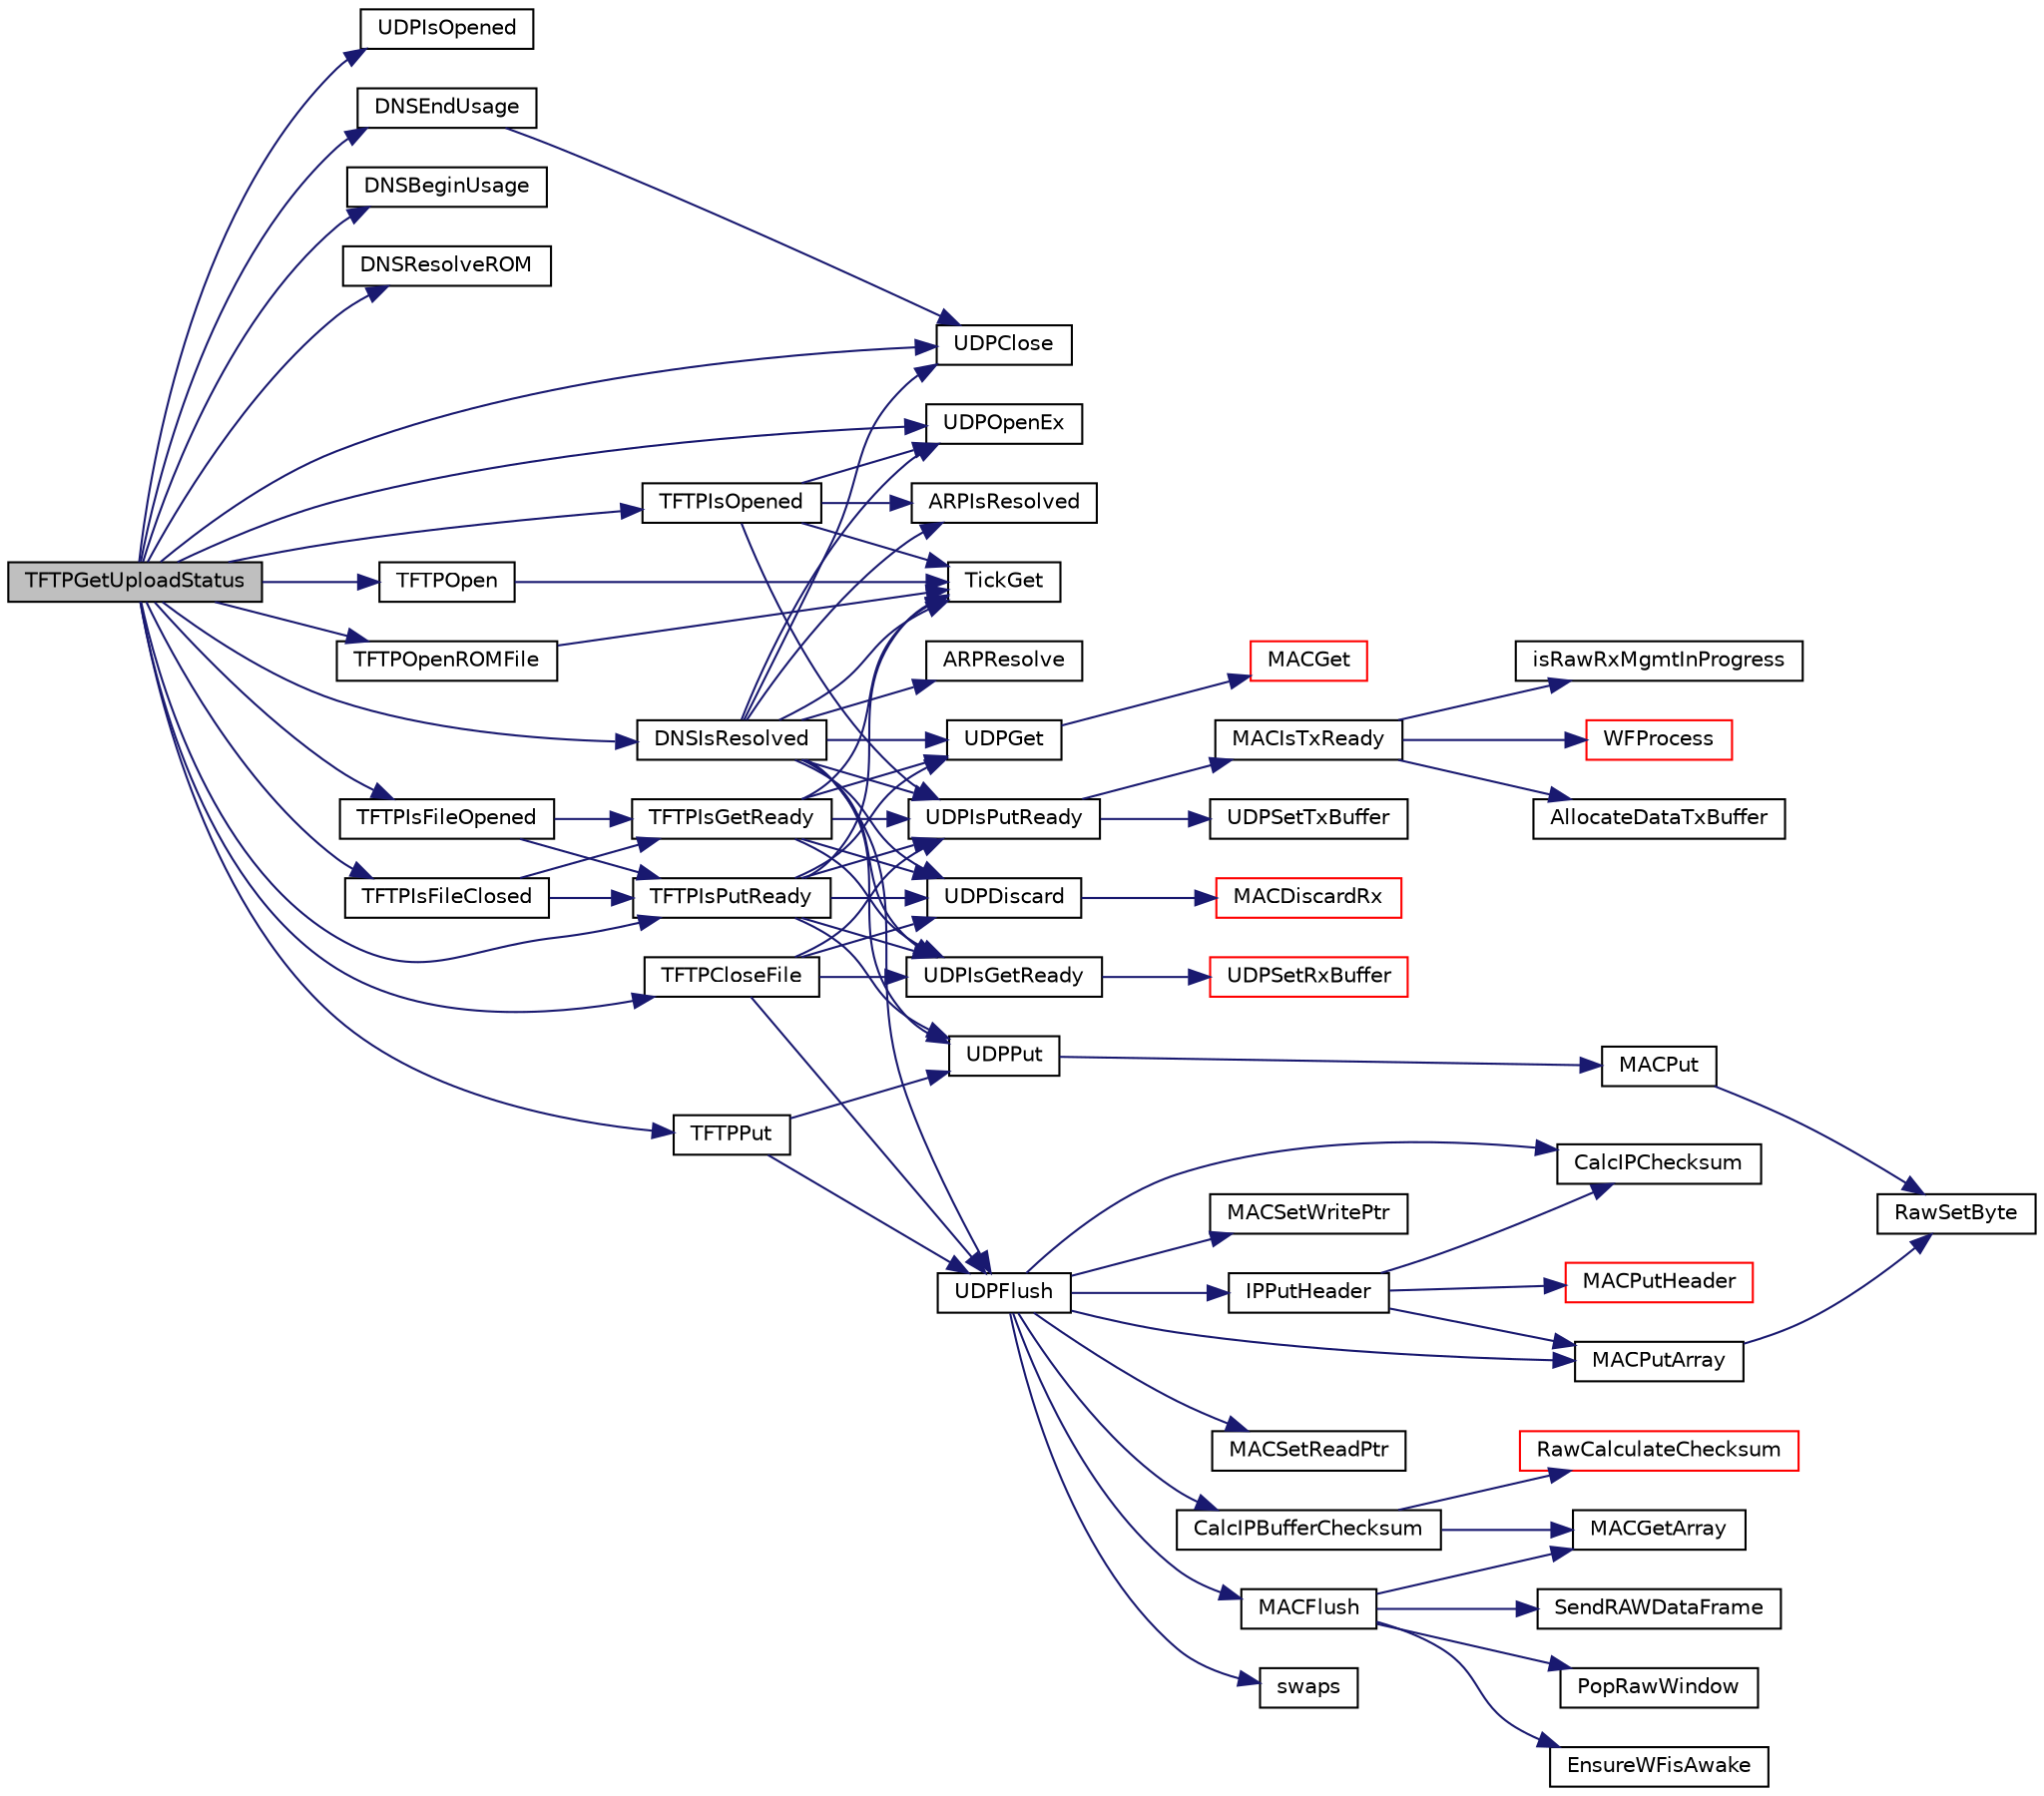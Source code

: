 digraph "TFTPGetUploadStatus"
{
  edge [fontname="Helvetica",fontsize="10",labelfontname="Helvetica",labelfontsize="10"];
  node [fontname="Helvetica",fontsize="10",shape=record];
  rankdir="LR";
  Node1 [label="TFTPGetUploadStatus",height=0.2,width=0.4,color="black", fillcolor="grey75", style="filled", fontcolor="black"];
  Node1 -> Node2 [color="midnightblue",fontsize="10",style="solid",fontname="Helvetica"];
  Node2 [label="UDPIsOpened",height=0.2,width=0.4,color="black", fillcolor="white", style="filled",URL="$_u_d_p_8h.html#a404d970c5f846e2a0459cf094232ad4c"];
  Node1 -> Node3 [color="midnightblue",fontsize="10",style="solid",fontname="Helvetica"];
  Node3 [label="UDPOpenEx",height=0.2,width=0.4,color="black", fillcolor="white", style="filled",URL="$_u_d_p_8h.html#ae5069afb0cda35b9a306dcb37f222822"];
  Node1 -> Node4 [color="midnightblue",fontsize="10",style="solid",fontname="Helvetica"];
  Node4 [label="DNSBeginUsage",height=0.2,width=0.4,color="black", fillcolor="white", style="filled",URL="$_d_n_s_8h.html#a6d90f550f52f1e548b4db225a844e7e3"];
  Node1 -> Node5 [color="midnightblue",fontsize="10",style="solid",fontname="Helvetica"];
  Node5 [label="DNSResolveROM",height=0.2,width=0.4,color="black", fillcolor="white", style="filled",URL="$_d_n_s_8h.html#af437c76bc5d24f46a06064cfaef1c84a"];
  Node1 -> Node6 [color="midnightblue",fontsize="10",style="solid",fontname="Helvetica"];
  Node6 [label="DNSIsResolved",height=0.2,width=0.4,color="black", fillcolor="white", style="filled",URL="$_d_n_s_8h.html#a7568a1a127a88a9b1aa4d34abbd19b53"];
  Node6 -> Node7 [color="midnightblue",fontsize="10",style="solid",fontname="Helvetica"];
  Node7 [label="ARPResolve",height=0.2,width=0.4,color="black", fillcolor="white", style="filled",URL="$_a_r_p_8h.html#aa58da534afc0a0b8d9c87d7ec6a7c599"];
  Node6 -> Node8 [color="midnightblue",fontsize="10",style="solid",fontname="Helvetica"];
  Node8 [label="TickGet",height=0.2,width=0.4,color="black", fillcolor="white", style="filled",URL="$_tick_8h.html#a035d1d3f8afdca7abedf588ee1b20af0"];
  Node6 -> Node9 [color="midnightblue",fontsize="10",style="solid",fontname="Helvetica"];
  Node9 [label="ARPIsResolved",height=0.2,width=0.4,color="black", fillcolor="white", style="filled",URL="$_a_r_p_8h.html#ab6db95d6f77786a0e13c0bda086c958a"];
  Node6 -> Node3 [color="midnightblue",fontsize="10",style="solid",fontname="Helvetica"];
  Node6 -> Node10 [color="midnightblue",fontsize="10",style="solid",fontname="Helvetica"];
  Node10 [label="UDPIsPutReady",height=0.2,width=0.4,color="black", fillcolor="white", style="filled",URL="$_u_d_p_8h.html#a8a80f5aa86eba6a6b09cb1a0eb7f01cb"];
  Node10 -> Node11 [color="midnightblue",fontsize="10",style="solid",fontname="Helvetica"];
  Node11 [label="MACIsTxReady",height=0.2,width=0.4,color="black", fillcolor="white", style="filled",URL="$_m_a_c_8h.html#a99937ac52db1a95f86ca59779640bcbe"];
  Node11 -> Node12 [color="midnightblue",fontsize="10",style="solid",fontname="Helvetica"];
  Node12 [label="isRawRxMgmtInProgress",height=0.2,width=0.4,color="black", fillcolor="white", style="filled",URL="$_w_f_mac_8c.html#aa0566405da4973f3c579dbc046af0848"];
  Node11 -> Node13 [color="midnightblue",fontsize="10",style="solid",fontname="Helvetica"];
  Node13 [label="WFProcess",height=0.2,width=0.4,color="red", fillcolor="white", style="filled",URL="$_w_f_api_8h.html#ab40c33ce57709d716eea07a0a76b16dd"];
  Node11 -> Node14 [color="midnightblue",fontsize="10",style="solid",fontname="Helvetica"];
  Node14 [label="AllocateDataTxBuffer",height=0.2,width=0.4,color="black", fillcolor="white", style="filled",URL="$_w_f_raw_8h.html#a7516a7177c1b9a843d543c57c4192af5"];
  Node10 -> Node15 [color="midnightblue",fontsize="10",style="solid",fontname="Helvetica"];
  Node15 [label="UDPSetTxBuffer",height=0.2,width=0.4,color="black", fillcolor="white", style="filled",URL="$_u_d_p_8c.html#a7cf79fb1794e17d66e3e960dba97097b"];
  Node6 -> Node16 [color="midnightblue",fontsize="10",style="solid",fontname="Helvetica"];
  Node16 [label="UDPPut",height=0.2,width=0.4,color="black", fillcolor="white", style="filled",URL="$_u_d_p_8h.html#aa31511e0818a730f9a335d2349081d94"];
  Node16 -> Node17 [color="midnightblue",fontsize="10",style="solid",fontname="Helvetica"];
  Node17 [label="MACPut",height=0.2,width=0.4,color="black", fillcolor="white", style="filled",URL="$_m_a_c_8h.html#a9a1910d847af55acbfd90ef175be44b9"];
  Node17 -> Node18 [color="midnightblue",fontsize="10",style="solid",fontname="Helvetica"];
  Node18 [label="RawSetByte",height=0.2,width=0.4,color="black", fillcolor="white", style="filled",URL="$_w_f_raw_8h.html#a080df0a533459a28bfccb89781df5e3a"];
  Node6 -> Node19 [color="midnightblue",fontsize="10",style="solid",fontname="Helvetica"];
  Node19 [label="UDPFlush",height=0.2,width=0.4,color="black", fillcolor="white", style="filled",URL="$_u_d_p_8h.html#a6a60054cd55ad4d0e70b78f8083a39bd"];
  Node19 -> Node20 [color="midnightblue",fontsize="10",style="solid",fontname="Helvetica"];
  Node20 [label="swaps",height=0.2,width=0.4,color="black", fillcolor="white", style="filled",URL="$_helpers_8h.html#add09104747ab0b189bcd8137ab2458ea"];
  Node19 -> Node21 [color="midnightblue",fontsize="10",style="solid",fontname="Helvetica"];
  Node21 [label="CalcIPChecksum",height=0.2,width=0.4,color="black", fillcolor="white", style="filled",URL="$_helpers_8h.html#a9274752ec58a3cc6b2a9518a6e417fc3"];
  Node19 -> Node22 [color="midnightblue",fontsize="10",style="solid",fontname="Helvetica"];
  Node22 [label="MACSetWritePtr",height=0.2,width=0.4,color="black", fillcolor="white", style="filled",URL="$_m_a_c_8h.html#a76abcd85736be75ac9dee35b573bb90d"];
  Node19 -> Node23 [color="midnightblue",fontsize="10",style="solid",fontname="Helvetica"];
  Node23 [label="IPPutHeader",height=0.2,width=0.4,color="black", fillcolor="white", style="filled",URL="$_i_p_8h.html#ad3bcc7a7c328bc6435c97646a25d21f0"];
  Node23 -> Node21 [color="midnightblue",fontsize="10",style="solid",fontname="Helvetica"];
  Node23 -> Node24 [color="midnightblue",fontsize="10",style="solid",fontname="Helvetica"];
  Node24 [label="MACPutHeader",height=0.2,width=0.4,color="red", fillcolor="white", style="filled",URL="$_m_a_c_8h.html#af507be7571c519d47045cc4254f7ff54"];
  Node23 -> Node25 [color="midnightblue",fontsize="10",style="solid",fontname="Helvetica"];
  Node25 [label="MACPutArray",height=0.2,width=0.4,color="black", fillcolor="white", style="filled",URL="$_m_a_c_8h.html#a87a779bb5e5f2c7ffc444f52d696efa2"];
  Node25 -> Node18 [color="midnightblue",fontsize="10",style="solid",fontname="Helvetica"];
  Node19 -> Node25 [color="midnightblue",fontsize="10",style="solid",fontname="Helvetica"];
  Node19 -> Node26 [color="midnightblue",fontsize="10",style="solid",fontname="Helvetica"];
  Node26 [label="MACSetReadPtr",height=0.2,width=0.4,color="black", fillcolor="white", style="filled",URL="$_m_a_c_8h.html#aad63644420d87642a890d2f41abb7454"];
  Node19 -> Node27 [color="midnightblue",fontsize="10",style="solid",fontname="Helvetica"];
  Node27 [label="CalcIPBufferChecksum",height=0.2,width=0.4,color="black", fillcolor="white", style="filled",URL="$_m_a_c_8h.html#af14a0a88eef0ca101814acf1157f42a3"];
  Node27 -> Node28 [color="midnightblue",fontsize="10",style="solid",fontname="Helvetica"];
  Node28 [label="MACGetArray",height=0.2,width=0.4,color="black", fillcolor="white", style="filled",URL="$_e_n_c28_j60_8c.html#a89d13e85195c0d00f308194305845016"];
  Node27 -> Node29 [color="midnightblue",fontsize="10",style="solid",fontname="Helvetica"];
  Node29 [label="RawCalculateChecksum",height=0.2,width=0.4,color="red", fillcolor="white", style="filled",URL="$_w_f_mac__24_g_8c.html#a2e5031b0e0826a0f5db5135eb755ae32"];
  Node19 -> Node30 [color="midnightblue",fontsize="10",style="solid",fontname="Helvetica"];
  Node30 [label="MACFlush",height=0.2,width=0.4,color="black", fillcolor="white", style="filled",URL="$_m_a_c_8h.html#a38dc2cc8c71b2f6bfe51ea8db2acc67c"];
  Node30 -> Node28 [color="midnightblue",fontsize="10",style="solid",fontname="Helvetica"];
  Node30 -> Node31 [color="midnightblue",fontsize="10",style="solid",fontname="Helvetica"];
  Node31 [label="PopRawWindow",height=0.2,width=0.4,color="black", fillcolor="white", style="filled",URL="$_w_f_raw_8h.html#ae50feb41702ee7a5f6ab679e87d364ba"];
  Node30 -> Node32 [color="midnightblue",fontsize="10",style="solid",fontname="Helvetica"];
  Node32 [label="EnsureWFisAwake",height=0.2,width=0.4,color="black", fillcolor="white", style="filled",URL="$_w_f_driver_prv_8h.html#a967067df584a596445a8bc793df7933e"];
  Node30 -> Node33 [color="midnightblue",fontsize="10",style="solid",fontname="Helvetica"];
  Node33 [label="SendRAWDataFrame",height=0.2,width=0.4,color="black", fillcolor="white", style="filled",URL="$_w_f_raw_8h.html#ab3fe180f412b7b947ea503780d308724"];
  Node6 -> Node34 [color="midnightblue",fontsize="10",style="solid",fontname="Helvetica"];
  Node34 [label="UDPIsGetReady",height=0.2,width=0.4,color="black", fillcolor="white", style="filled",URL="$_u_d_p_8h.html#ae6cafd8670068265c3d9d921cd7e0675"];
  Node34 -> Node35 [color="midnightblue",fontsize="10",style="solid",fontname="Helvetica"];
  Node35 [label="UDPSetRxBuffer",height=0.2,width=0.4,color="red", fillcolor="white", style="filled",URL="$_u_d_p_8c.html#a0dc4b7c53e2e3d3b91fe53ff2e135d72"];
  Node6 -> Node36 [color="midnightblue",fontsize="10",style="solid",fontname="Helvetica"];
  Node36 [label="UDPGet",height=0.2,width=0.4,color="black", fillcolor="white", style="filled",URL="$_u_d_p_8h.html#a4292b49f8ba04393a7b301123108613c"];
  Node36 -> Node37 [color="midnightblue",fontsize="10",style="solid",fontname="Helvetica"];
  Node37 [label="MACGet",height=0.2,width=0.4,color="red", fillcolor="white", style="filled",URL="$_m_a_c_8h.html#a24b67ec68e80243ca4fdcfaaf0a91072"];
  Node6 -> Node38 [color="midnightblue",fontsize="10",style="solid",fontname="Helvetica"];
  Node38 [label="UDPDiscard",height=0.2,width=0.4,color="black", fillcolor="white", style="filled",URL="$_u_d_p_8h.html#a92198dc6ba0ef28c7ec35eefc2120a85"];
  Node38 -> Node39 [color="midnightblue",fontsize="10",style="solid",fontname="Helvetica"];
  Node39 [label="MACDiscardRx",height=0.2,width=0.4,color="red", fillcolor="white", style="filled",URL="$_m_a_c_8h.html#a6f0a2614cde1253e6edcc78d1a069b79"];
  Node6 -> Node40 [color="midnightblue",fontsize="10",style="solid",fontname="Helvetica"];
  Node40 [label="UDPClose",height=0.2,width=0.4,color="black", fillcolor="white", style="filled",URL="$_u_d_p_8h.html#ab324430d82f92d41aec441f45ddf7d0f"];
  Node1 -> Node41 [color="midnightblue",fontsize="10",style="solid",fontname="Helvetica"];
  Node41 [label="DNSEndUsage",height=0.2,width=0.4,color="black", fillcolor="white", style="filled",URL="$_d_n_s_8h.html#a27e8ba4b66a0d78061be23911cd3a426"];
  Node41 -> Node40 [color="midnightblue",fontsize="10",style="solid",fontname="Helvetica"];
  Node1 -> Node42 [color="midnightblue",fontsize="10",style="solid",fontname="Helvetica"];
  Node42 [label="TFTPOpen",height=0.2,width=0.4,color="black", fillcolor="white", style="filled",URL="$_t_f_t_pc_8c.html#a14386ce932a1aa60682058ceda9edd60"];
  Node42 -> Node8 [color="midnightblue",fontsize="10",style="solid",fontname="Helvetica"];
  Node1 -> Node43 [color="midnightblue",fontsize="10",style="solid",fontname="Helvetica"];
  Node43 [label="TFTPIsOpened",height=0.2,width=0.4,color="black", fillcolor="white", style="filled",URL="$_t_f_t_pc_8c.html#a4b15e6d489b3c1cf2ec6528d04c203e5"];
  Node43 -> Node9 [color="midnightblue",fontsize="10",style="solid",fontname="Helvetica"];
  Node43 -> Node3 [color="midnightblue",fontsize="10",style="solid",fontname="Helvetica"];
  Node43 -> Node10 [color="midnightblue",fontsize="10",style="solid",fontname="Helvetica"];
  Node43 -> Node8 [color="midnightblue",fontsize="10",style="solid",fontname="Helvetica"];
  Node1 -> Node44 [color="midnightblue",fontsize="10",style="solid",fontname="Helvetica"];
  Node44 [label="TFTPOpenROMFile",height=0.2,width=0.4,color="black", fillcolor="white", style="filled",URL="$_t_f_t_pc_8c.html#a1cbfb670b4e0f79f80eb6a84b7ddff65"];
  Node44 -> Node8 [color="midnightblue",fontsize="10",style="solid",fontname="Helvetica"];
  Node1 -> Node45 [color="midnightblue",fontsize="10",style="solid",fontname="Helvetica"];
  Node45 [label="TFTPIsFileOpened",height=0.2,width=0.4,color="black", fillcolor="white", style="filled",URL="$_t_f_t_pc_8c.html#af5d2e34f34fcc2be701389f66c1828d5"];
  Node45 -> Node46 [color="midnightblue",fontsize="10",style="solid",fontname="Helvetica"];
  Node46 [label="TFTPIsGetReady",height=0.2,width=0.4,color="black", fillcolor="white", style="filled",URL="$_t_f_t_pc_8c.html#a45170eecdcaf685183864e44784f0795"];
  Node46 -> Node8 [color="midnightblue",fontsize="10",style="solid",fontname="Helvetica"];
  Node46 -> Node34 [color="midnightblue",fontsize="10",style="solid",fontname="Helvetica"];
  Node46 -> Node36 [color="midnightblue",fontsize="10",style="solid",fontname="Helvetica"];
  Node46 -> Node38 [color="midnightblue",fontsize="10",style="solid",fontname="Helvetica"];
  Node46 -> Node10 [color="midnightblue",fontsize="10",style="solid",fontname="Helvetica"];
  Node45 -> Node47 [color="midnightblue",fontsize="10",style="solid",fontname="Helvetica"];
  Node47 [label="TFTPIsPutReady",height=0.2,width=0.4,color="black", fillcolor="white", style="filled",URL="$_t_f_t_pc_8c.html#accc76acb6992b4423848b027555003b5"];
  Node47 -> Node8 [color="midnightblue",fontsize="10",style="solid",fontname="Helvetica"];
  Node47 -> Node34 [color="midnightblue",fontsize="10",style="solid",fontname="Helvetica"];
  Node47 -> Node36 [color="midnightblue",fontsize="10",style="solid",fontname="Helvetica"];
  Node47 -> Node38 [color="midnightblue",fontsize="10",style="solid",fontname="Helvetica"];
  Node47 -> Node10 [color="midnightblue",fontsize="10",style="solid",fontname="Helvetica"];
  Node47 -> Node16 [color="midnightblue",fontsize="10",style="solid",fontname="Helvetica"];
  Node1 -> Node47 [color="midnightblue",fontsize="10",style="solid",fontname="Helvetica"];
  Node1 -> Node48 [color="midnightblue",fontsize="10",style="solid",fontname="Helvetica"];
  Node48 [label="TFTPCloseFile",height=0.2,width=0.4,color="black", fillcolor="white", style="filled",URL="$_t_f_t_pc_8c.html#a688442992af6a64cd7320edd2bd4c8e9"];
  Node48 -> Node34 [color="midnightblue",fontsize="10",style="solid",fontname="Helvetica"];
  Node48 -> Node38 [color="midnightblue",fontsize="10",style="solid",fontname="Helvetica"];
  Node48 -> Node10 [color="midnightblue",fontsize="10",style="solid",fontname="Helvetica"];
  Node48 -> Node19 [color="midnightblue",fontsize="10",style="solid",fontname="Helvetica"];
  Node1 -> Node49 [color="midnightblue",fontsize="10",style="solid",fontname="Helvetica"];
  Node49 [label="TFTPPut",height=0.2,width=0.4,color="black", fillcolor="white", style="filled",URL="$_t_f_t_pc_8c.html#ac58e8efa1c2d066ed082ecb1b4be4c2e"];
  Node49 -> Node16 [color="midnightblue",fontsize="10",style="solid",fontname="Helvetica"];
  Node49 -> Node19 [color="midnightblue",fontsize="10",style="solid",fontname="Helvetica"];
  Node1 -> Node50 [color="midnightblue",fontsize="10",style="solid",fontname="Helvetica"];
  Node50 [label="TFTPIsFileClosed",height=0.2,width=0.4,color="black", fillcolor="white", style="filled",URL="$_t_f_t_pc_8c.html#a2781afd6109db64b79b482e8f799b8bb"];
  Node50 -> Node46 [color="midnightblue",fontsize="10",style="solid",fontname="Helvetica"];
  Node50 -> Node47 [color="midnightblue",fontsize="10",style="solid",fontname="Helvetica"];
  Node1 -> Node40 [color="midnightblue",fontsize="10",style="solid",fontname="Helvetica"];
}
